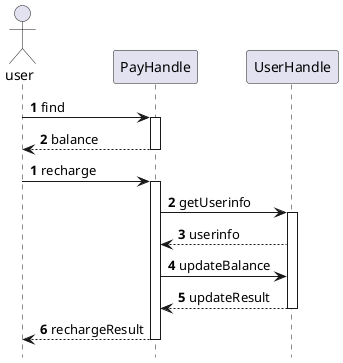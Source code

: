 @startuml
hide footbox
actor       user       as user
autonumber
user -> PayHandle : find
activate PayHandle
PayHandle --> user : balance
deactivate PayHandle

autonumber
user -> PayHandle : recharge
activate PayHandle
PayHandle -> UserHandle:getUserinfo
activate UserHandle
UserHandle --> PayHandle:userinfo
PayHandle ->UserHandle:updateBalance
UserHandle --> PayHandle:updateResult
deactivate UserHandle
PayHandle -->user:rechargeResult
deactivate PayHandle
@enduml
